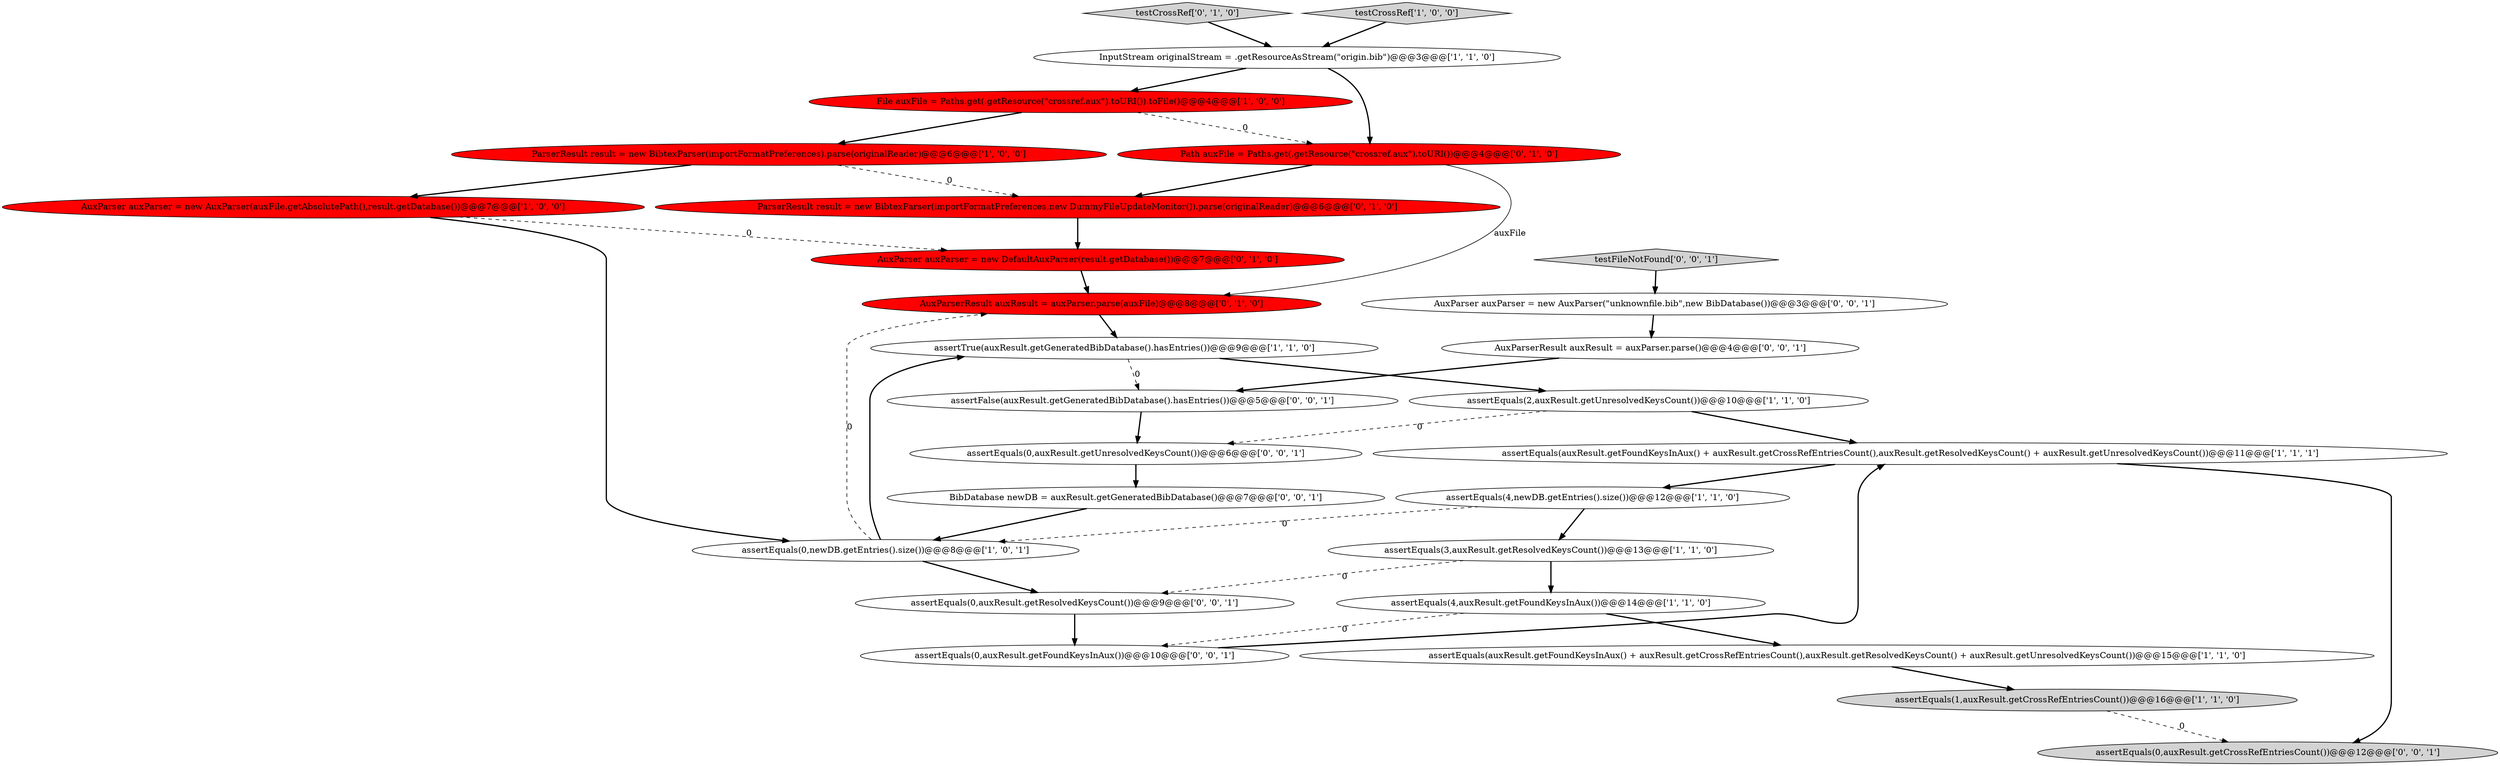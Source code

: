 digraph {
11 [style = filled, label = "ParserResult result = new BibtexParser(importFormatPreferences).parse(originalReader)@@@6@@@['1', '0', '0']", fillcolor = red, shape = ellipse image = "AAA1AAABBB1BBB"];
23 [style = filled, label = "assertEquals(0,auxResult.getCrossRefEntriesCount())@@@12@@@['0', '0', '1']", fillcolor = lightgray, shape = ellipse image = "AAA0AAABBB3BBB"];
4 [style = filled, label = "AuxParser auxParser = new AuxParser(auxFile.getAbsolutePath(),result.getDatabase())@@@7@@@['1', '0', '0']", fillcolor = red, shape = ellipse image = "AAA1AAABBB1BBB"];
17 [style = filled, label = "AuxParser auxParser = new DefaultAuxParser(result.getDatabase())@@@7@@@['0', '1', '0']", fillcolor = red, shape = ellipse image = "AAA1AAABBB2BBB"];
5 [style = filled, label = "assertEquals(2,auxResult.getUnresolvedKeysCount())@@@10@@@['1', '1', '0']", fillcolor = white, shape = ellipse image = "AAA0AAABBB1BBB"];
15 [style = filled, label = "Path auxFile = Paths.get(.getResource(\"crossref.aux\").toURI())@@@4@@@['0', '1', '0']", fillcolor = red, shape = ellipse image = "AAA1AAABBB2BBB"];
8 [style = filled, label = "assertEquals(0,newDB.getEntries().size())@@@8@@@['1', '0', '1']", fillcolor = white, shape = ellipse image = "AAA0AAABBB1BBB"];
25 [style = filled, label = "AuxParserResult auxResult = auxParser.parse()@@@4@@@['0', '0', '1']", fillcolor = white, shape = ellipse image = "AAA0AAABBB3BBB"];
0 [style = filled, label = "assertEquals(auxResult.getFoundKeysInAux() + auxResult.getCrossRefEntriesCount(),auxResult.getResolvedKeysCount() + auxResult.getUnresolvedKeysCount())@@@11@@@['1', '1', '1']", fillcolor = white, shape = ellipse image = "AAA0AAABBB1BBB"];
6 [style = filled, label = "assertTrue(auxResult.getGeneratedBibDatabase().hasEntries())@@@9@@@['1', '1', '0']", fillcolor = white, shape = ellipse image = "AAA0AAABBB1BBB"];
10 [style = filled, label = "assertEquals(1,auxResult.getCrossRefEntriesCount())@@@16@@@['1', '1', '0']", fillcolor = lightgray, shape = ellipse image = "AAA0AAABBB1BBB"];
21 [style = filled, label = "assertEquals(0,auxResult.getFoundKeysInAux())@@@10@@@['0', '0', '1']", fillcolor = white, shape = ellipse image = "AAA0AAABBB3BBB"];
24 [style = filled, label = "AuxParser auxParser = new AuxParser(\"unknownfile.bib\",new BibDatabase())@@@3@@@['0', '0', '1']", fillcolor = white, shape = ellipse image = "AAA0AAABBB3BBB"];
19 [style = filled, label = "assertFalse(auxResult.getGeneratedBibDatabase().hasEntries())@@@5@@@['0', '0', '1']", fillcolor = white, shape = ellipse image = "AAA0AAABBB3BBB"];
9 [style = filled, label = "assertEquals(auxResult.getFoundKeysInAux() + auxResult.getCrossRefEntriesCount(),auxResult.getResolvedKeysCount() + auxResult.getUnresolvedKeysCount())@@@15@@@['1', '1', '0']", fillcolor = white, shape = ellipse image = "AAA0AAABBB1BBB"];
16 [style = filled, label = "ParserResult result = new BibtexParser(importFormatPreferences,new DummyFileUpdateMonitor()).parse(originalReader)@@@6@@@['0', '1', '0']", fillcolor = red, shape = ellipse image = "AAA1AAABBB2BBB"];
20 [style = filled, label = "testFileNotFound['0', '0', '1']", fillcolor = lightgray, shape = diamond image = "AAA0AAABBB3BBB"];
18 [style = filled, label = "AuxParserResult auxResult = auxParser.parse(auxFile)@@@8@@@['0', '1', '0']", fillcolor = red, shape = ellipse image = "AAA1AAABBB2BBB"];
7 [style = filled, label = "assertEquals(4,newDB.getEntries().size())@@@12@@@['1', '1', '0']", fillcolor = white, shape = ellipse image = "AAA0AAABBB1BBB"];
13 [style = filled, label = "assertEquals(4,auxResult.getFoundKeysInAux())@@@14@@@['1', '1', '0']", fillcolor = white, shape = ellipse image = "AAA0AAABBB1BBB"];
14 [style = filled, label = "testCrossRef['0', '1', '0']", fillcolor = lightgray, shape = diamond image = "AAA0AAABBB2BBB"];
27 [style = filled, label = "assertEquals(0,auxResult.getResolvedKeysCount())@@@9@@@['0', '0', '1']", fillcolor = white, shape = ellipse image = "AAA0AAABBB3BBB"];
1 [style = filled, label = "assertEquals(3,auxResult.getResolvedKeysCount())@@@13@@@['1', '1', '0']", fillcolor = white, shape = ellipse image = "AAA0AAABBB1BBB"];
3 [style = filled, label = "InputStream originalStream = .getResourceAsStream(\"origin.bib\")@@@3@@@['1', '1', '0']", fillcolor = white, shape = ellipse image = "AAA0AAABBB1BBB"];
22 [style = filled, label = "BibDatabase newDB = auxResult.getGeneratedBibDatabase()@@@7@@@['0', '0', '1']", fillcolor = white, shape = ellipse image = "AAA0AAABBB3BBB"];
2 [style = filled, label = "testCrossRef['1', '0', '0']", fillcolor = lightgray, shape = diamond image = "AAA0AAABBB1BBB"];
26 [style = filled, label = "assertEquals(0,auxResult.getUnresolvedKeysCount())@@@6@@@['0', '0', '1']", fillcolor = white, shape = ellipse image = "AAA0AAABBB3BBB"];
12 [style = filled, label = "File auxFile = Paths.get(.getResource(\"crossref.aux\").toURI()).toFile()@@@4@@@['1', '0', '0']", fillcolor = red, shape = ellipse image = "AAA1AAABBB1BBB"];
14->3 [style = bold, label=""];
7->1 [style = bold, label=""];
15->18 [style = solid, label="auxFile"];
21->0 [style = bold, label=""];
4->17 [style = dashed, label="0"];
5->26 [style = dashed, label="0"];
11->16 [style = dashed, label="0"];
1->27 [style = dashed, label="0"];
2->3 [style = bold, label=""];
11->4 [style = bold, label=""];
12->11 [style = bold, label=""];
7->8 [style = dashed, label="0"];
8->6 [style = bold, label=""];
3->15 [style = bold, label=""];
16->17 [style = bold, label=""];
3->12 [style = bold, label=""];
9->10 [style = bold, label=""];
15->16 [style = bold, label=""];
1->13 [style = bold, label=""];
26->22 [style = bold, label=""];
0->7 [style = bold, label=""];
22->8 [style = bold, label=""];
6->5 [style = bold, label=""];
13->21 [style = dashed, label="0"];
0->23 [style = bold, label=""];
5->0 [style = bold, label=""];
18->6 [style = bold, label=""];
24->25 [style = bold, label=""];
19->26 [style = bold, label=""];
6->19 [style = dashed, label="0"];
25->19 [style = bold, label=""];
12->15 [style = dashed, label="0"];
4->8 [style = bold, label=""];
8->18 [style = dashed, label="0"];
13->9 [style = bold, label=""];
20->24 [style = bold, label=""];
8->27 [style = bold, label=""];
27->21 [style = bold, label=""];
10->23 [style = dashed, label="0"];
17->18 [style = bold, label=""];
}
